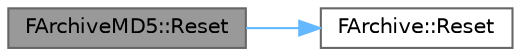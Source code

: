digraph "FArchiveMD5::Reset"
{
 // INTERACTIVE_SVG=YES
 // LATEX_PDF_SIZE
  bgcolor="transparent";
  edge [fontname=Helvetica,fontsize=10,labelfontname=Helvetica,labelfontsize=10];
  node [fontname=Helvetica,fontsize=10,shape=box,height=0.2,width=0.4];
  rankdir="LR";
  Node1 [id="Node000001",label="FArchiveMD5::Reset",height=0.2,width=0.4,color="gray40", fillcolor="grey60", style="filled", fontcolor="black",tooltip="Resets all of the base archive members."];
  Node1 -> Node2 [id="edge1_Node000001_Node000002",color="steelblue1",style="solid",tooltip=" "];
  Node2 [id="Node000002",label="FArchive::Reset",height=0.2,width=0.4,color="grey40", fillcolor="white", style="filled",URL="$d0/df8/classFArchive.html#aa14cccafc8da9407e12f75b48ae025de",tooltip="Resets all of the base archive members."];
}
